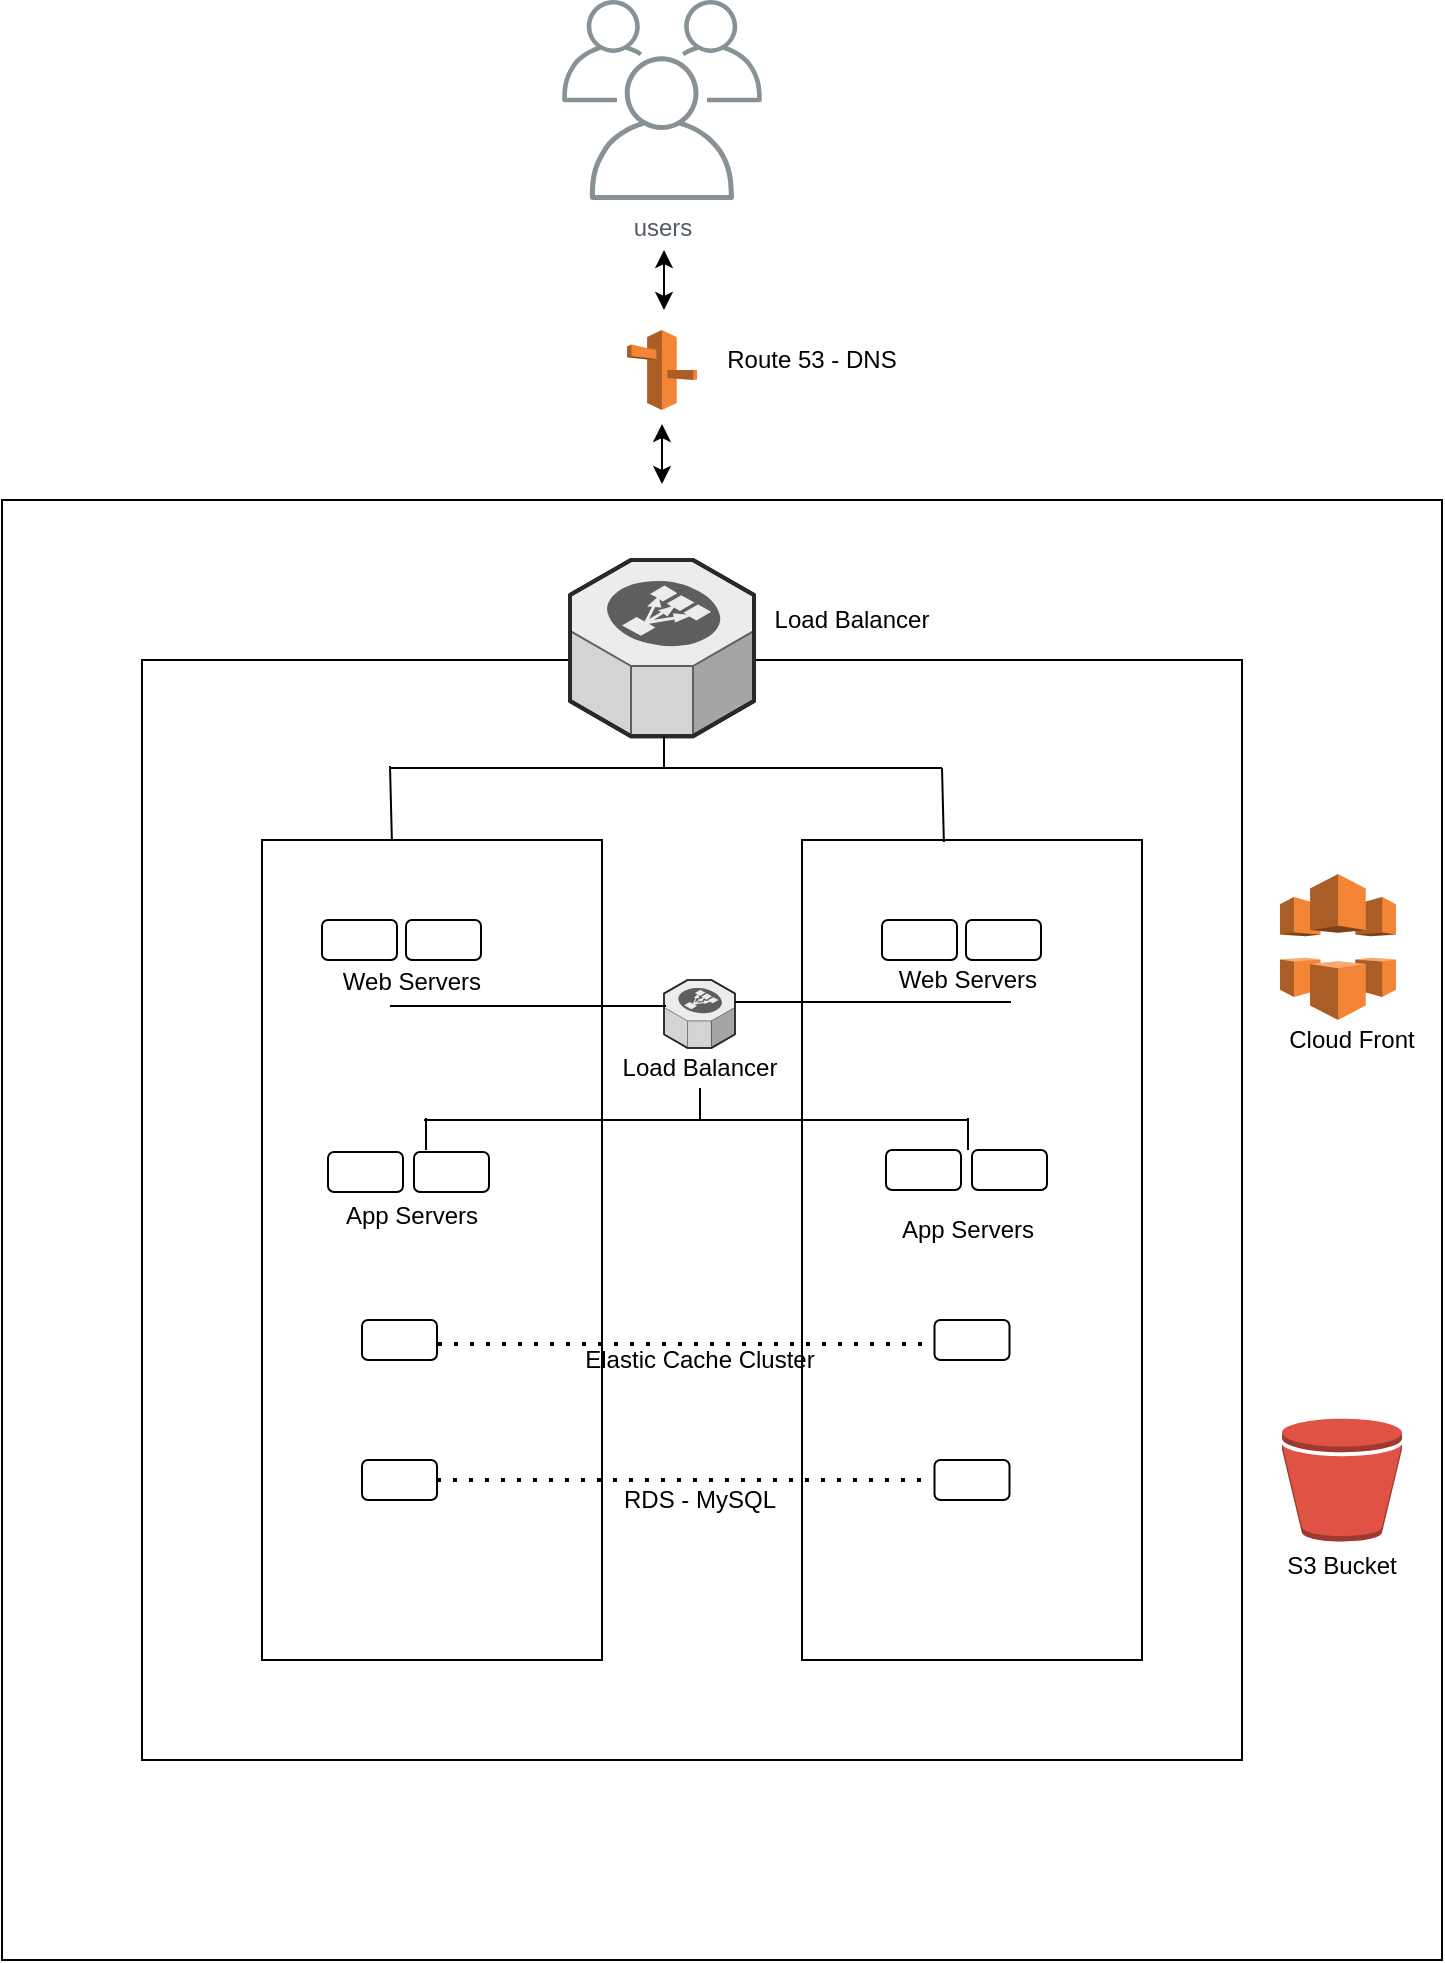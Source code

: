 <mxfile version="14.4.4" type="device"><diagram id="wz6YPwXYEFySvvz7xSIr" name="Page-1"><mxGraphModel dx="1186" dy="764" grid="1" gridSize="10" guides="1" tooltips="1" connect="1" arrows="1" fold="1" page="1" pageScale="1" pageWidth="850" pageHeight="1100" math="0" shadow="0"><root><mxCell id="0"/><mxCell id="1" parent="0"/><mxCell id="_hbZoU6rmjB7b2e6W-UV-1" value="users" style="outlineConnect=0;gradientColor=none;fontColor=#545B64;strokeColor=none;fillColor=#879196;dashed=0;verticalLabelPosition=bottom;verticalAlign=top;align=center;html=1;fontSize=12;fontStyle=0;aspect=fixed;shape=mxgraph.aws4.illustration_users;pointerEvents=1" vertex="1" parent="1"><mxGeometry x="360" y="30" width="100" height="100" as="geometry"/></mxCell><mxCell id="_hbZoU6rmjB7b2e6W-UV-2" value="" style="outlineConnect=0;dashed=0;verticalLabelPosition=bottom;verticalAlign=top;align=center;html=1;shape=mxgraph.aws3.route_53;fillColor=#F58536;gradientColor=none;" vertex="1" parent="1"><mxGeometry x="392.5" y="195" width="35" height="40" as="geometry"/></mxCell><mxCell id="_hbZoU6rmjB7b2e6W-UV-3" value="" style="rounded=0;whiteSpace=wrap;html=1;" vertex="1" parent="1"><mxGeometry x="80" y="280" width="720" height="730" as="geometry"/></mxCell><mxCell id="_hbZoU6rmjB7b2e6W-UV-5" value="" style="whiteSpace=wrap;html=1;aspect=fixed;" vertex="1" parent="1"><mxGeometry x="150" y="360" width="550" height="550" as="geometry"/></mxCell><mxCell id="_hbZoU6rmjB7b2e6W-UV-6" value="" style="verticalLabelPosition=bottom;html=1;verticalAlign=top;strokeWidth=1;align=center;outlineConnect=0;dashed=0;outlineConnect=0;shape=mxgraph.aws3d.elasticLoadBalancing;fillColor=#ECECEC;strokeColor=#5E5E5E;aspect=fixed;" vertex="1" parent="1"><mxGeometry x="364" y="310" width="92" height="88.17" as="geometry"/></mxCell><mxCell id="_hbZoU6rmjB7b2e6W-UV-7" value="" style="rounded=0;whiteSpace=wrap;html=1;" vertex="1" parent="1"><mxGeometry x="210" y="450" width="170" height="410" as="geometry"/></mxCell><mxCell id="_hbZoU6rmjB7b2e6W-UV-8" value="" style="rounded=0;whiteSpace=wrap;html=1;" vertex="1" parent="1"><mxGeometry x="480" y="450" width="170" height="410" as="geometry"/></mxCell><mxCell id="_hbZoU6rmjB7b2e6W-UV-9" value="" style="rounded=1;whiteSpace=wrap;html=1;" vertex="1" parent="1"><mxGeometry x="240" y="490" width="37.5" height="20" as="geometry"/></mxCell><mxCell id="_hbZoU6rmjB7b2e6W-UV-10" value="" style="rounded=1;whiteSpace=wrap;html=1;" vertex="1" parent="1"><mxGeometry x="282" y="490" width="37.5" height="20" as="geometry"/></mxCell><mxCell id="_hbZoU6rmjB7b2e6W-UV-11" value="" style="rounded=1;whiteSpace=wrap;html=1;" vertex="1" parent="1"><mxGeometry x="520" y="490" width="37.5" height="20" as="geometry"/></mxCell><mxCell id="_hbZoU6rmjB7b2e6W-UV-12" value="" style="rounded=1;whiteSpace=wrap;html=1;" vertex="1" parent="1"><mxGeometry x="562" y="490" width="37.5" height="20" as="geometry"/></mxCell><mxCell id="_hbZoU6rmjB7b2e6W-UV-13" value="" style="rounded=1;whiteSpace=wrap;html=1;" vertex="1" parent="1"><mxGeometry x="243" y="606" width="37.5" height="20" as="geometry"/></mxCell><mxCell id="_hbZoU6rmjB7b2e6W-UV-14" value="" style="rounded=1;whiteSpace=wrap;html=1;" vertex="1" parent="1"><mxGeometry x="286" y="606" width="37.5" height="20" as="geometry"/></mxCell><mxCell id="_hbZoU6rmjB7b2e6W-UV-15" value="" style="rounded=1;whiteSpace=wrap;html=1;" vertex="1" parent="1"><mxGeometry x="522" y="605" width="37.5" height="20" as="geometry"/></mxCell><mxCell id="_hbZoU6rmjB7b2e6W-UV-16" value="" style="rounded=1;whiteSpace=wrap;html=1;" vertex="1" parent="1"><mxGeometry x="565" y="605" width="37.5" height="20" as="geometry"/></mxCell><mxCell id="_hbZoU6rmjB7b2e6W-UV-17" value="" style="verticalLabelPosition=bottom;html=1;verticalAlign=top;strokeWidth=1;align=center;outlineConnect=0;dashed=0;outlineConnect=0;shape=mxgraph.aws3d.elasticLoadBalancing;fillColor=#ECECEC;strokeColor=#5E5E5E;aspect=fixed;" vertex="1" parent="1"><mxGeometry x="411" y="520" width="35.48" height="34" as="geometry"/></mxCell><mxCell id="_hbZoU6rmjB7b2e6W-UV-18" value="" style="rounded=1;whiteSpace=wrap;html=1;" vertex="1" parent="1"><mxGeometry x="260" y="690" width="37.5" height="20" as="geometry"/></mxCell><mxCell id="_hbZoU6rmjB7b2e6W-UV-19" value="" style="rounded=1;whiteSpace=wrap;html=1;" vertex="1" parent="1"><mxGeometry x="546.25" y="690" width="37.5" height="20" as="geometry"/></mxCell><mxCell id="_hbZoU6rmjB7b2e6W-UV-20" value="" style="rounded=1;whiteSpace=wrap;html=1;" vertex="1" parent="1"><mxGeometry x="260" y="760" width="37.5" height="20" as="geometry"/></mxCell><mxCell id="_hbZoU6rmjB7b2e6W-UV-21" value="" style="rounded=1;whiteSpace=wrap;html=1;" vertex="1" parent="1"><mxGeometry x="546.25" y="760" width="37.5" height="20" as="geometry"/></mxCell><mxCell id="_hbZoU6rmjB7b2e6W-UV-22" value="" style="outlineConnect=0;dashed=0;verticalLabelPosition=bottom;verticalAlign=top;align=center;html=1;shape=mxgraph.aws3.bucket;fillColor=#E05243;gradientColor=none;" vertex="1" parent="1"><mxGeometry x="720" y="739.25" width="60" height="61.5" as="geometry"/></mxCell><mxCell id="_hbZoU6rmjB7b2e6W-UV-23" value="" style="outlineConnect=0;dashed=0;verticalLabelPosition=bottom;verticalAlign=top;align=center;html=1;shape=mxgraph.aws3.cloudfront;fillColor=#F58536;gradientColor=none;" vertex="1" parent="1"><mxGeometry x="719" y="467" width="58" height="73" as="geometry"/></mxCell><mxCell id="_hbZoU6rmjB7b2e6W-UV-25" value="Load Balancer" style="text;html=1;strokeColor=none;fillColor=none;align=center;verticalAlign=middle;whiteSpace=wrap;rounded=0;" vertex="1" parent="1"><mxGeometry x="460" y="330" width="90" height="20" as="geometry"/></mxCell><mxCell id="_hbZoU6rmjB7b2e6W-UV-26" value="Route 53 - DNS" style="text;html=1;strokeColor=none;fillColor=none;align=center;verticalAlign=middle;whiteSpace=wrap;rounded=0;" vertex="1" parent="1"><mxGeometry x="440.48" y="200" width="90" height="20" as="geometry"/></mxCell><mxCell id="_hbZoU6rmjB7b2e6W-UV-29" value="" style="endArrow=classic;startArrow=classic;html=1;" edge="1" parent="1"><mxGeometry width="50" height="50" relative="1" as="geometry"><mxPoint x="411" y="185" as="sourcePoint"/><mxPoint x="411" y="155" as="targetPoint"/></mxGeometry></mxCell><mxCell id="_hbZoU6rmjB7b2e6W-UV-30" value="" style="endArrow=classic;startArrow=classic;html=1;" edge="1" parent="1"><mxGeometry width="50" height="50" relative="1" as="geometry"><mxPoint x="410" y="272" as="sourcePoint"/><mxPoint x="410" y="242" as="targetPoint"/></mxGeometry></mxCell><mxCell id="_hbZoU6rmjB7b2e6W-UV-31" value="Web Servers" style="text;html=1;strokeColor=none;fillColor=none;align=center;verticalAlign=middle;whiteSpace=wrap;rounded=0;" vertex="1" parent="1"><mxGeometry x="240" y="511" width="90" height="20" as="geometry"/></mxCell><mxCell id="_hbZoU6rmjB7b2e6W-UV-32" value="Web Servers" style="text;html=1;strokeColor=none;fillColor=none;align=center;verticalAlign=middle;whiteSpace=wrap;rounded=0;" vertex="1" parent="1"><mxGeometry x="517.5" y="510" width="90" height="20" as="geometry"/></mxCell><mxCell id="_hbZoU6rmjB7b2e6W-UV-34" value="App Servers" style="text;html=1;strokeColor=none;fillColor=none;align=center;verticalAlign=middle;whiteSpace=wrap;rounded=0;" vertex="1" parent="1"><mxGeometry x="240" y="628" width="90" height="20" as="geometry"/></mxCell><mxCell id="_hbZoU6rmjB7b2e6W-UV-35" value="App Servers" style="text;html=1;strokeColor=none;fillColor=none;align=center;verticalAlign=middle;whiteSpace=wrap;rounded=0;" vertex="1" parent="1"><mxGeometry x="517.5" y="635" width="90" height="20" as="geometry"/></mxCell><mxCell id="_hbZoU6rmjB7b2e6W-UV-36" value="Elastic Cache Cluster" style="text;html=1;strokeColor=none;fillColor=none;align=center;verticalAlign=middle;whiteSpace=wrap;rounded=0;" vertex="1" parent="1"><mxGeometry x="363.74" y="700" width="130" height="20" as="geometry"/></mxCell><mxCell id="_hbZoU6rmjB7b2e6W-UV-38" value="" style="endArrow=none;dashed=1;html=1;dashPattern=1 3;strokeWidth=2;" edge="1" parent="1"><mxGeometry width="50" height="50" relative="1" as="geometry"><mxPoint x="298" y="702" as="sourcePoint"/><mxPoint x="546" y="702" as="targetPoint"/></mxGeometry></mxCell><mxCell id="_hbZoU6rmjB7b2e6W-UV-40" value="" style="endArrow=none;dashed=1;html=1;dashPattern=1 3;strokeWidth=2;" edge="1" parent="1"><mxGeometry width="50" height="50" relative="1" as="geometry"><mxPoint x="297.5" y="770" as="sourcePoint"/><mxPoint x="545.5" y="770" as="targetPoint"/></mxGeometry></mxCell><mxCell id="_hbZoU6rmjB7b2e6W-UV-42" value="RDS - MySQL" style="text;html=1;strokeColor=none;fillColor=none;align=center;verticalAlign=middle;whiteSpace=wrap;rounded=0;" vertex="1" parent="1"><mxGeometry x="364" y="770" width="130" height="20" as="geometry"/></mxCell><mxCell id="_hbZoU6rmjB7b2e6W-UV-43" value="S3 Bucket" style="text;html=1;strokeColor=none;fillColor=none;align=center;verticalAlign=middle;whiteSpace=wrap;rounded=0;" vertex="1" parent="1"><mxGeometry x="705" y="803" width="90" height="20" as="geometry"/></mxCell><mxCell id="_hbZoU6rmjB7b2e6W-UV-44" value="Cloud Front" style="text;html=1;strokeColor=none;fillColor=none;align=center;verticalAlign=middle;whiteSpace=wrap;rounded=0;" vertex="1" parent="1"><mxGeometry x="710" y="540" width="90" height="20" as="geometry"/></mxCell><mxCell id="_hbZoU6rmjB7b2e6W-UV-45" value="Load Balancer" style="text;html=1;strokeColor=none;fillColor=none;align=center;verticalAlign=middle;whiteSpace=wrap;rounded=0;" vertex="1" parent="1"><mxGeometry x="384" y="554" width="90" height="20" as="geometry"/></mxCell><mxCell id="_hbZoU6rmjB7b2e6W-UV-46" value="" style="endArrow=none;html=1;exitX=0.411;exitY=1.1;exitDx=0;exitDy=0;exitPerimeter=0;" edge="1" parent="1"><mxGeometry width="50" height="50" relative="1" as="geometry"><mxPoint x="273.99" y="533" as="sourcePoint"/><mxPoint x="412" y="533" as="targetPoint"/></mxGeometry></mxCell><mxCell id="_hbZoU6rmjB7b2e6W-UV-47" value="" style="endArrow=none;html=1;exitX=0.411;exitY=1.1;exitDx=0;exitDy=0;exitPerimeter=0;" edge="1" parent="1"><mxGeometry width="50" height="50" relative="1" as="geometry"><mxPoint x="446.48" y="531" as="sourcePoint"/><mxPoint x="584.49" y="531" as="targetPoint"/></mxGeometry></mxCell><mxCell id="_hbZoU6rmjB7b2e6W-UV-50" value="" style="endArrow=none;html=1;entryX=0.5;entryY=1;entryDx=0;entryDy=0;" edge="1" parent="1" target="_hbZoU6rmjB7b2e6W-UV-45"><mxGeometry width="50" height="50" relative="1" as="geometry"><mxPoint x="429" y="590" as="sourcePoint"/><mxPoint x="470" y="590" as="targetPoint"/></mxGeometry></mxCell><mxCell id="_hbZoU6rmjB7b2e6W-UV-51" value="" style="endArrow=none;html=1;exitX=0.411;exitY=1.1;exitDx=0;exitDy=0;exitPerimeter=0;" edge="1" parent="1"><mxGeometry width="50" height="50" relative="1" as="geometry"><mxPoint x="291" y="590" as="sourcePoint"/><mxPoint x="429.01" y="590" as="targetPoint"/></mxGeometry></mxCell><mxCell id="_hbZoU6rmjB7b2e6W-UV-52" value="" style="endArrow=none;html=1;exitX=0.411;exitY=1.1;exitDx=0;exitDy=0;exitPerimeter=0;" edge="1" parent="1"><mxGeometry width="50" height="50" relative="1" as="geometry"><mxPoint x="425" y="590" as="sourcePoint"/><mxPoint x="563.01" y="590" as="targetPoint"/></mxGeometry></mxCell><mxCell id="_hbZoU6rmjB7b2e6W-UV-54" value="" style="endArrow=none;html=1;entryX=0.5;entryY=1;entryDx=0;entryDy=0;" edge="1" parent="1"><mxGeometry width="50" height="50" relative="1" as="geometry"><mxPoint x="292" y="605" as="sourcePoint"/><mxPoint x="292" y="589" as="targetPoint"/></mxGeometry></mxCell><mxCell id="_hbZoU6rmjB7b2e6W-UV-55" value="" style="endArrow=none;html=1;entryX=0.5;entryY=1;entryDx=0;entryDy=0;" edge="1" parent="1"><mxGeometry width="50" height="50" relative="1" as="geometry"><mxPoint x="563" y="605" as="sourcePoint"/><mxPoint x="563" y="589" as="targetPoint"/></mxGeometry></mxCell><mxCell id="_hbZoU6rmjB7b2e6W-UV-56" value="" style="endArrow=none;html=1;entryX=0.5;entryY=1;entryDx=0;entryDy=0;" edge="1" parent="1"><mxGeometry width="50" height="50" relative="1" as="geometry"><mxPoint x="411" y="414" as="sourcePoint"/><mxPoint x="411" y="398" as="targetPoint"/></mxGeometry></mxCell><mxCell id="_hbZoU6rmjB7b2e6W-UV-57" value="" style="endArrow=none;html=1;exitX=0.411;exitY=1.1;exitDx=0;exitDy=0;exitPerimeter=0;" edge="1" parent="1"><mxGeometry width="50" height="50" relative="1" as="geometry"><mxPoint x="273.99" y="414" as="sourcePoint"/><mxPoint x="412" y="414" as="targetPoint"/></mxGeometry></mxCell><mxCell id="_hbZoU6rmjB7b2e6W-UV-58" value="" style="endArrow=none;html=1;exitX=0.411;exitY=1.1;exitDx=0;exitDy=0;exitPerimeter=0;" edge="1" parent="1"><mxGeometry width="50" height="50" relative="1" as="geometry"><mxPoint x="411.99" y="414" as="sourcePoint"/><mxPoint x="550" y="414" as="targetPoint"/></mxGeometry></mxCell><mxCell id="_hbZoU6rmjB7b2e6W-UV-59" value="" style="endArrow=none;html=1;exitX=0.382;exitY=0;exitDx=0;exitDy=0;exitPerimeter=0;" edge="1" parent="1" source="_hbZoU6rmjB7b2e6W-UV-7"><mxGeometry width="50" height="50" relative="1" as="geometry"><mxPoint x="274" y="431.17" as="sourcePoint"/><mxPoint x="274" y="413" as="targetPoint"/></mxGeometry></mxCell><mxCell id="_hbZoU6rmjB7b2e6W-UV-60" value="" style="endArrow=none;html=1;exitX=0.382;exitY=0;exitDx=0;exitDy=0;exitPerimeter=0;" edge="1" parent="1"><mxGeometry width="50" height="50" relative="1" as="geometry"><mxPoint x="550.94" y="451" as="sourcePoint"/><mxPoint x="550" y="414" as="targetPoint"/></mxGeometry></mxCell></root></mxGraphModel></diagram></mxfile>